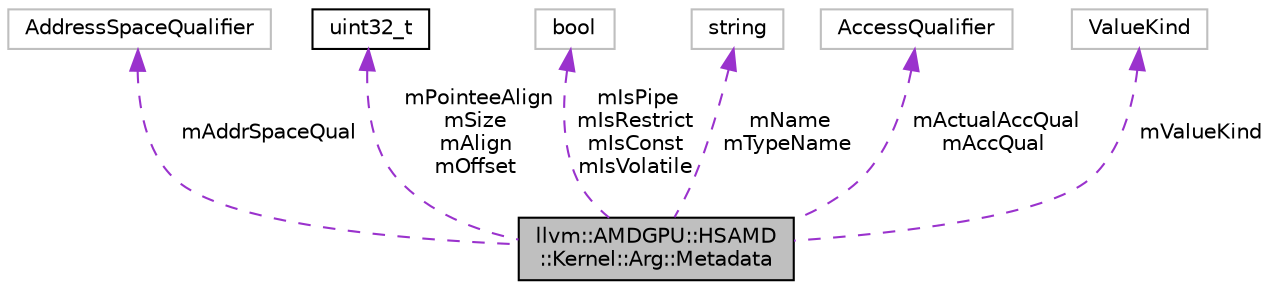 digraph "llvm::AMDGPU::HSAMD::Kernel::Arg::Metadata"
{
 // LATEX_PDF_SIZE
  bgcolor="transparent";
  edge [fontname="Helvetica",fontsize="10",labelfontname="Helvetica",labelfontsize="10"];
  node [fontname="Helvetica",fontsize="10",shape=record];
  Node1 [label="llvm::AMDGPU::HSAMD\l::Kernel::Arg::Metadata",height=0.2,width=0.4,color="black", fillcolor="grey75", style="filled", fontcolor="black",tooltip="In-memory representation of kernel argument metadata."];
  Node2 -> Node1 [dir="back",color="darkorchid3",fontsize="10",style="dashed",label=" mAddrSpaceQual" ,fontname="Helvetica"];
  Node2 [label="AddressSpaceQualifier",height=0.2,width=0.4,color="grey75",tooltip=" "];
  Node3 -> Node1 [dir="back",color="darkorchid3",fontsize="10",style="dashed",label=" mPointeeAlign\nmSize\nmAlign\nmOffset" ,fontname="Helvetica"];
  Node3 [label="uint32_t",height=0.2,width=0.4,color="black",URL="$classuint32__t.html",tooltip=" "];
  Node4 -> Node1 [dir="back",color="darkorchid3",fontsize="10",style="dashed",label=" mIsPipe\nmIsRestrict\nmIsConst\nmIsVolatile" ,fontname="Helvetica"];
  Node4 [label="bool",height=0.2,width=0.4,color="grey75",tooltip=" "];
  Node5 -> Node1 [dir="back",color="darkorchid3",fontsize="10",style="dashed",label=" mName\nmTypeName" ,fontname="Helvetica"];
  Node5 [label="string",height=0.2,width=0.4,color="grey75",tooltip=" "];
  Node6 -> Node1 [dir="back",color="darkorchid3",fontsize="10",style="dashed",label=" mActualAccQual\nmAccQual" ,fontname="Helvetica"];
  Node6 [label="AccessQualifier",height=0.2,width=0.4,color="grey75",tooltip=" "];
  Node7 -> Node1 [dir="back",color="darkorchid3",fontsize="10",style="dashed",label=" mValueKind" ,fontname="Helvetica"];
  Node7 [label="ValueKind",height=0.2,width=0.4,color="grey75",tooltip=" "];
}
